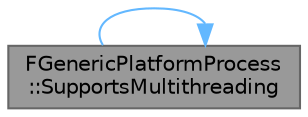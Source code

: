 digraph "FGenericPlatformProcess::SupportsMultithreading"
{
 // INTERACTIVE_SVG=YES
 // LATEX_PDF_SIZE
  bgcolor="transparent";
  edge [fontname=Helvetica,fontsize=10,labelfontname=Helvetica,labelfontsize=10];
  node [fontname=Helvetica,fontsize=10,shape=box,height=0.2,width=0.4];
  rankdir="LR";
  Node1 [id="Node000001",label="FGenericPlatformProcess\l::SupportsMultithreading",height=0.2,width=0.4,color="gray40", fillcolor="grey60", style="filled", fontcolor="black",tooltip="Gets whether this platform can use multiple threads."];
  Node1 -> Node1 [id="edge1_Node000001_Node000001",color="steelblue1",style="solid",tooltip=" "];
}
